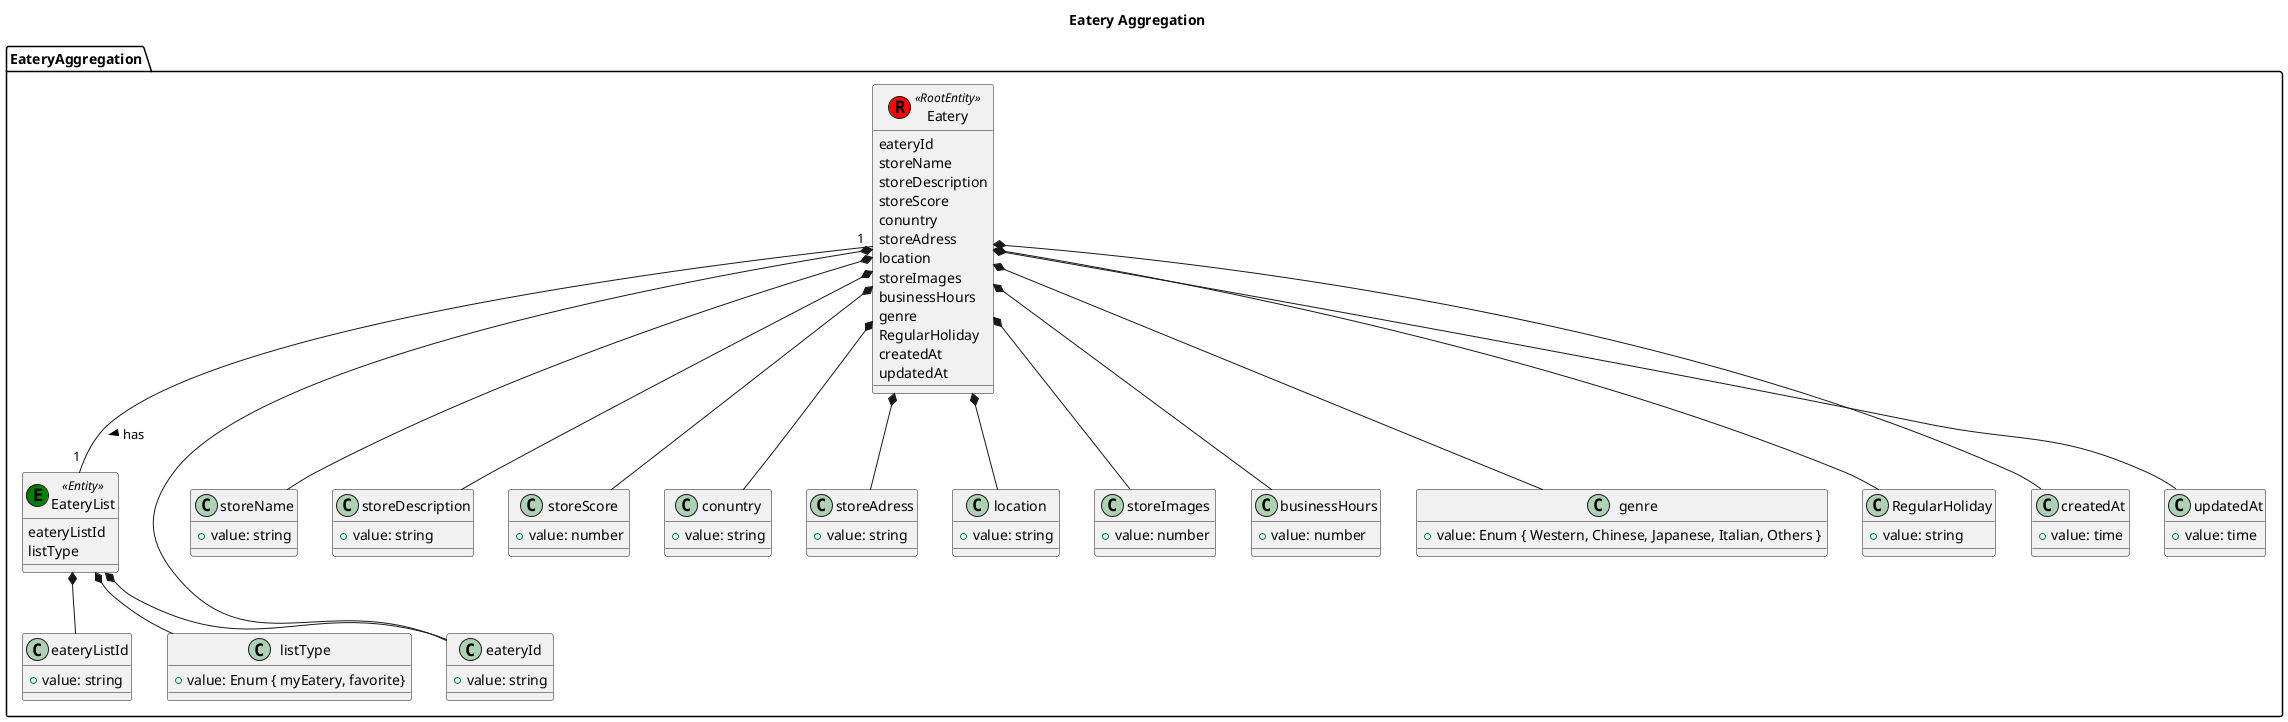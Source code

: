 @startuml EateryAggregation

title Eatery Aggregation

package "EateryAggregation" {
    ' 1. エンティティの定義
    class Eatery << (R,red) RootEntity >> {
        eateryId
        storeName
        storeDescription
        storeScore
        conuntry
        storeAdress
        location
        storeImages
        businessHours
        genre
        RegularHoliday
        createdAt
        updatedAt
    }

    class EateryList << (E,green) Entity >> {
        eateryListId
        listType
    }

    class eateryId {
        + value: string
    }

    class storeName {
        + value: string
    }

    class storeDescription {
        + value: string
    }

    class storeScore {
        + value: number
    }

    class conuntry {
        + value: string
    }

    class storeAdress {
        + value: string
    }

    class location {
        + value: string
    }

    class storeImages {
        + value: number
    }

    class businessHours {
        + value: number
    }

    class genre {
        + value: Enum { Western, Chinese, Japanese, Italian, Others }
    }

    class RegularHoliday {
        + value: string
    }

    class createdAt {
        + value: time
    }

    class updatedAt {
        + value: time
    }

    class eateryListId {
        + value: string
    }

    class listType {
        + value: Enum { myEatery, favorite}
    }

    Eatery "1" -down- "1" EateryList : has >
    Eatery *-down- eateryId
    Eatery *-down- storeName
    Eatery *-down- storeDescription
    Eatery *-down- storeScore
    Eatery *-down- conuntry
    Eatery *-down- storeAdress
    Eatery *-down- location
    Eatery *-down- storeImages
    Eatery *-down- businessHours
    Eatery *-down- genre
    Eatery *-down- RegularHoliday
    Eatery *-down- createdAt
    Eatery *-down- updatedAt

    EateryList *-down- eateryListId
    EateryList *-down- listType
    EateryList *-down- eateryId

}

@enduml